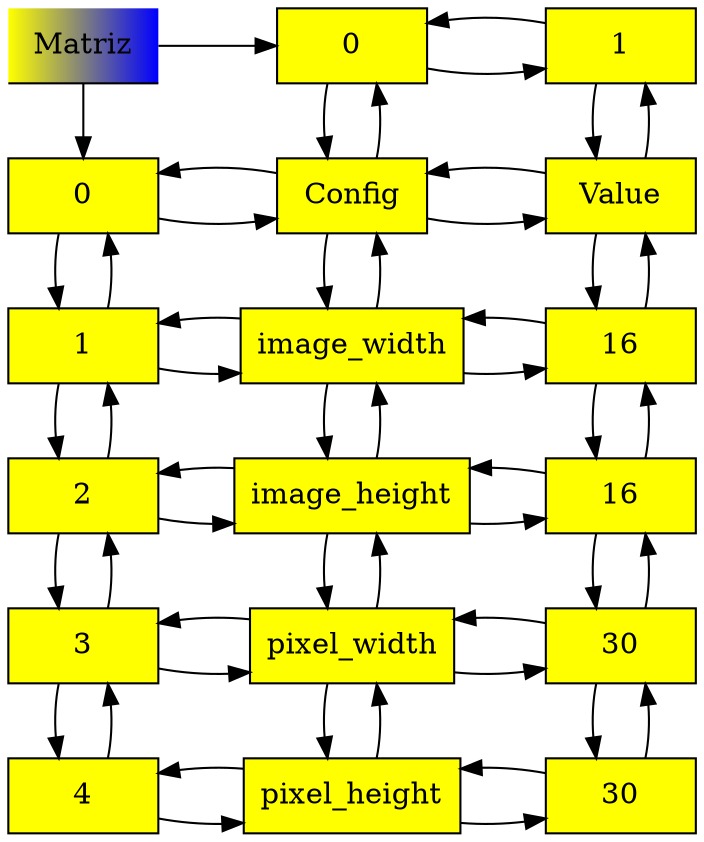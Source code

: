 digraph G {
graph [ranksep="0.5", nodesep="0.5"];

Matriz[width = 1.0 group = "Mt0",  style=filled,shape="underline",fillcolor="yellow:blue" label="Matriz"];

F0[label="0"width = 1.0 style = filled,shape="rectangle", fillcolor = "yellow", group = Mt0] ;
F1[label="1"width = 1.0 style = filled,shape="rectangle", fillcolor = "yellow", group = Mt0] ;
F2[label="2"width = 1.0 style = filled,shape="rectangle", fillcolor = "yellow", group = Mt0] ;
F3[label="3"width = 1.0 style = filled,shape="rectangle", fillcolor = "yellow", group = Mt0] ;
F4[label="4"width = 1.0 style = filled,shape="rectangle", fillcolor = "yellow", group = Mt0] ;
F0->F1;
F1->F0;
F1->F2;
F2->F1;
F2->F3;
F3->F2;
F3->F4;
F4->F3;

C0[label="0"width = 1.0 style = filled,shape="rectangle", fillcolor = "yellow", group =0] ;
C1[label="1"width = 1.0 style = filled,shape="rectangle", fillcolor = "yellow", group =1] ;
C0->C1;
C1->C0;
{rank = same; Matriz;C0;C1}
Matriz ->C0;
Matriz ->F0;

00[label="Config"width = 1.0 style = filled,shape="rectangle", fillcolor = "yellow", group =0] ;
10[label="image_width"width = 1.0 style = filled,shape="rectangle", fillcolor = "yellow", group =0] ;
20[label="image_height"width = 1.0 style = filled,shape="rectangle", fillcolor = "yellow", group =0] ;
30[label="pixel_width"width = 1.0 style = filled,shape="rectangle", fillcolor = "yellow", group =0] ;
40[label="pixel_height"width = 1.0 style = filled,shape="rectangle", fillcolor = "yellow", group =0] ;
F0->00[constraint = false];
00->F0[constraint = false];
F1->10[constraint = false];
10->F1[constraint = false];
F2->20[constraint = false];
20->F2[constraint = false];
F3->30[constraint = false];
30->F3[constraint = false];
F4->40[constraint = false];
40->F4[constraint = false];
01[label="Value"width = 1.0 style = filled,shape="rectangle", fillcolor = "yellow", group =1] ;
11[label="16"width = 1.0 style = filled,shape="rectangle", fillcolor = "yellow", group =1] ;
21[label="16"width = 1.0 style = filled,shape="rectangle", fillcolor = "yellow", group =1] ;
31[label="30"width = 1.0 style = filled,shape="rectangle", fillcolor = "yellow", group =1] ;
41[label="30"width = 1.0 style = filled,shape="rectangle", fillcolor = "yellow", group =1] ;
00->01[constraint = false];

01->00[constraint = false];
10->11[constraint = false];

11->10[constraint = false];
20->21[constraint = false];

21->20[constraint = false];
30->31[constraint = false];

31->30[constraint = false];
40->41[constraint = false];

41->40[constraint = false];

{rank = same;F0;00;01;}
{rank = same;F1;10;11;}
{rank = same;F2;20;21;}
{rank = same;F3;30;31;}
{rank = same;F4;40;41;}

C0->00;
00->C0;
C1->01;
01->C1;

00->10
10->00[constraint = false];
10->20
20->10[constraint = false];
20->30
30->20[constraint = false];
30->40
40->30[constraint = false];
01->11
11->01[constraint = false];
11->21
21->11[constraint = false];
21->31
31->21[constraint = false];
31->41
41->31[constraint = false];




}
